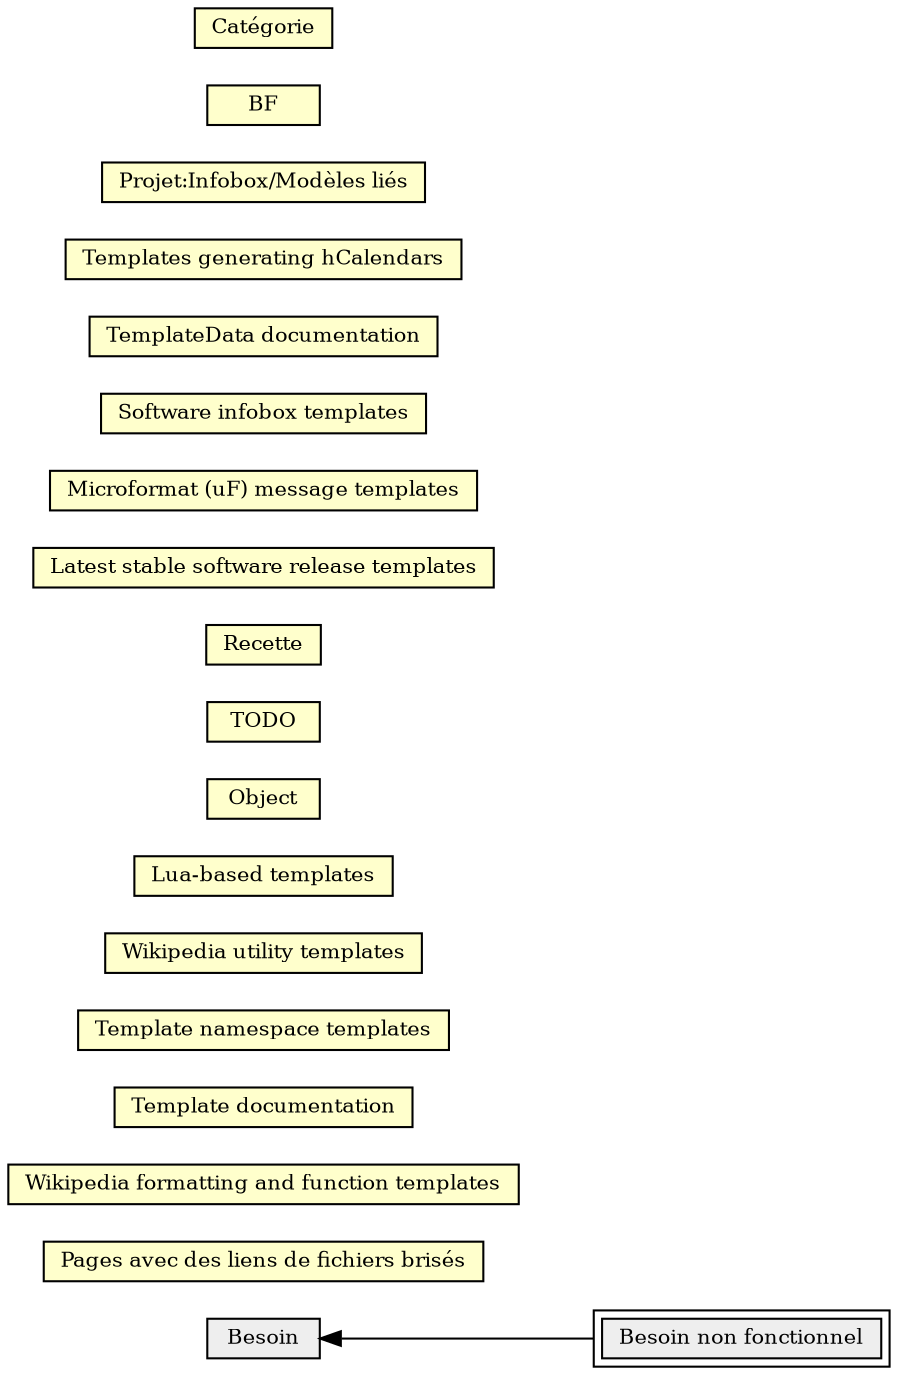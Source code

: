 digraph a {
size="8,20";
rankdir=LR;
node [height=0 style="filled", shape="box", font="Helvetica-Bold", fontsize="10", color="#00000"];
"Besoin" -> "Besoin_non_fonctionnel" [dir=back];
"Besoin" [URL="http://smw.learning-socle.org/index.php/Cat%C3%A9gorie:Besoin",peripheries=1,label="Besoin",fillcolor="#EEEEEE"];
"Besoin_non_fonctionnel" [URL="http://smw.learning-socle.org/index.php/Cat%C3%A9gorie:Besoin_non_fonctionnel",peripheries=2,label="Besoin non fonctionnel",fillcolor="#EEEEEE"];
"Pages_avec_des_liens_de_fichiers_brisés" [URL="http://smw.learning-socle.org/index.php/Cat%C3%A9gorie:Pages_avec_des_liens_de_fichiers_bris%C3%A9s",peripheries=1,label="Pages avec des liens de fichiers brisés",fillcolor="#FFFFCC"];
"Wikipedia_formatting_and_function_templates" [URL="http://smw.learning-socle.org/index.php/Cat%C3%A9gorie:Wikipedia_formatting_and_function_templates",peripheries=1,label="Wikipedia formatting and function templates",fillcolor="#FFFFCC"];
"Template_documentation" [URL="http://smw.learning-socle.org/index.php/Cat%C3%A9gorie:Template_documentation",peripheries=1,label="Template documentation",fillcolor="#FFFFCC"];
"Template_namespace_templates" [URL="http://smw.learning-socle.org/index.php/Cat%C3%A9gorie:Template_namespace_templates",peripheries=1,label="Template namespace templates",fillcolor="#FFFFCC"];
"Wikipedia_utility_templates" [URL="http://smw.learning-socle.org/index.php/Cat%C3%A9gorie:Wikipedia_utility_templates",peripheries=1,label="Wikipedia utility templates",fillcolor="#FFFFCC"];
"Lua-based_templates" [URL="http://smw.learning-socle.org/index.php/Cat%C3%A9gorie:Lua-based_templates",peripheries=1,label="Lua-based templates",fillcolor="#FFFFCC"];
"Object" [URL="http://smw.learning-socle.org/index.php/Cat%C3%A9gorie:Object",peripheries=1,label="Object",fillcolor="#FFFFCC"];
"TODO" [URL="http://smw.learning-socle.org/index.php/Cat%C3%A9gorie:TODO",peripheries=1,label="TODO",fillcolor="#FFFFCC"];
"Recette" [URL="http://smw.learning-socle.org/index.php/Cat%C3%A9gorie:Recette",peripheries=1,label="Recette",fillcolor="#FFFFCC"];
"Latest_stable_software_release_templates" [URL="http://smw.learning-socle.org/index.php/Cat%C3%A9gorie:Latest_stable_software_release_templates",peripheries=1,label="Latest stable software release templates",fillcolor="#FFFFCC"];
"Microformat_(uF)_message_templates" [URL="http://smw.learning-socle.org/index.php/Cat%C3%A9gorie:Microformat_(uF)_message_templates",peripheries=1,label="Microformat (uF) message templates",fillcolor="#FFFFCC"];
"Software_infobox_templates" [URL="http://smw.learning-socle.org/index.php/Cat%C3%A9gorie:Software_infobox_templates",peripheries=1,label="Software infobox templates",fillcolor="#FFFFCC"];
"TemplateData_documentation" [URL="http://smw.learning-socle.org/index.php/Cat%C3%A9gorie:TemplateData_documentation",peripheries=1,label="TemplateData documentation",fillcolor="#FFFFCC"];
"Templates_generating_hCalendars" [URL="http://smw.learning-socle.org/index.php/Cat%C3%A9gorie:Templates_generating_hCalendars",peripheries=1,label="Templates generating hCalendars",fillcolor="#FFFFCC"];
"Projet:Infobox/Modèles_liés" [URL="http://smw.learning-socle.org/index.php/Cat%C3%A9gorie:Projet:Infobox/Mod%C3%A8les_li%C3%A9s",peripheries=1,label="Projet:Infobox/Modèles liés",fillcolor="#FFFFCC"];
"BF" [URL="http://smw.learning-socle.org/index.php/Cat%C3%A9gorie:BF",peripheries=1,label="BF",fillcolor="#FFFFCC"];
"Catégorie" [URL="http://smw.learning-socle.org/index.php/Cat%C3%A9gorie:Cat%C3%A9gorie",peripheries=1,label="Catégorie",fillcolor="#FFFFCC"];
}
